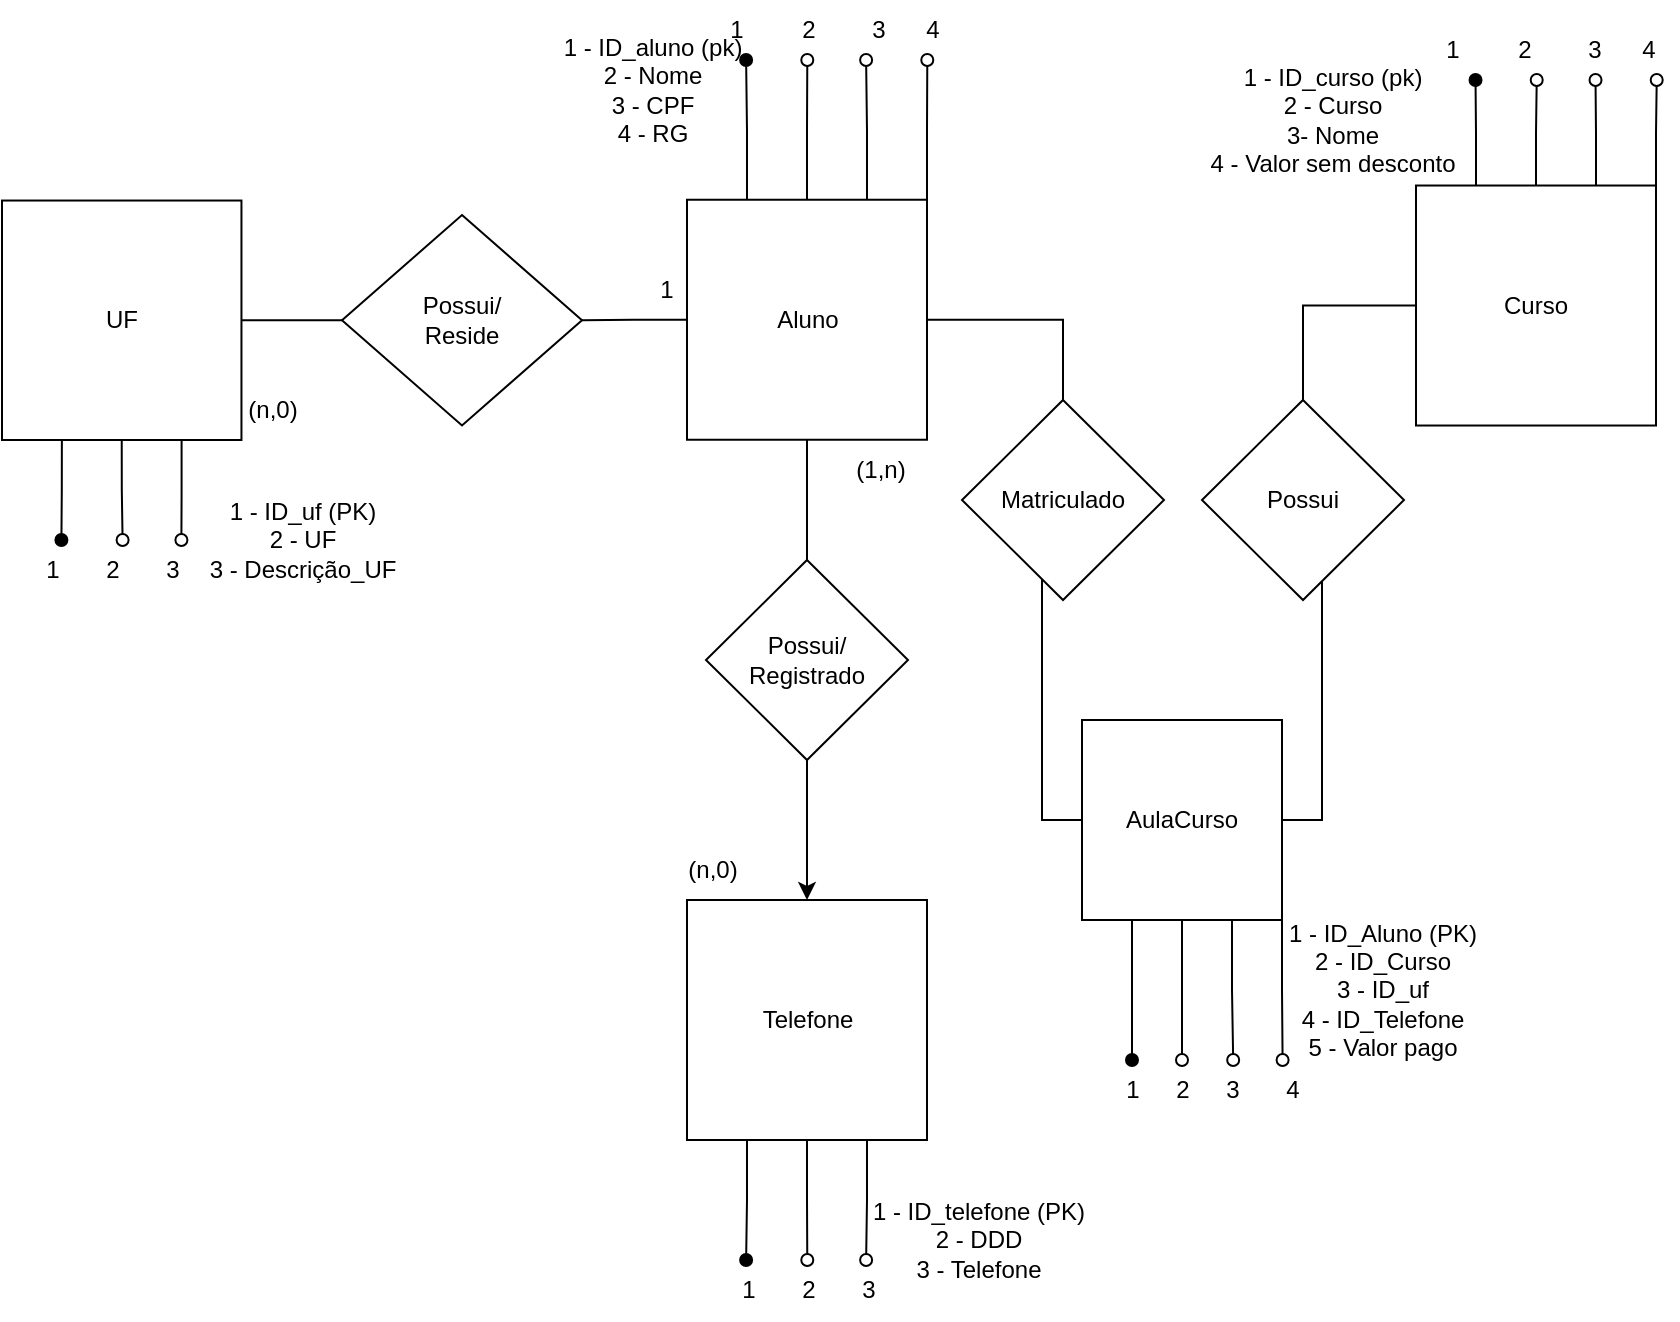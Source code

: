<mxfile version="24.5.1" type="device">
  <diagram name="Página-1" id="0b5AYIkzC8_QMkumT-rN">
    <mxGraphModel dx="733" dy="390" grid="1" gridSize="10" guides="1" tooltips="1" connect="1" arrows="1" fold="1" page="1" pageScale="1" pageWidth="827" pageHeight="1169" background="none" math="0" shadow="0">
      <root>
        <mxCell id="0" />
        <mxCell id="1" parent="0" />
        <mxCell id="qLEWq0a-xV5MWn0V5xx0-21" style="edgeStyle=orthogonalEdgeStyle;rounded=0;orthogonalLoop=1;jettySize=auto;html=1;entryX=1;entryY=0.5;entryDx=0;entryDy=0;endArrow=none;endFill=0;" edge="1" parent="1" source="qLEWq0a-xV5MWn0V5xx0-23" target="qLEWq0a-xV5MWn0V5xx0-5">
          <mxGeometry relative="1" as="geometry" />
        </mxCell>
        <mxCell id="qLEWq0a-xV5MWn0V5xx0-65" style="edgeStyle=orthogonalEdgeStyle;rounded=0;orthogonalLoop=1;jettySize=auto;html=1;exitX=0.25;exitY=0;exitDx=0;exitDy=0;endArrow=oval;endFill=1;" edge="1" parent="1" source="qLEWq0a-xV5MWn0V5xx0-1">
          <mxGeometry relative="1" as="geometry">
            <mxPoint x="372.059" y="90" as="targetPoint" />
          </mxGeometry>
        </mxCell>
        <mxCell id="qLEWq0a-xV5MWn0V5xx0-66" style="edgeStyle=orthogonalEdgeStyle;rounded=0;orthogonalLoop=1;jettySize=auto;html=1;exitX=0.5;exitY=0;exitDx=0;exitDy=0;endArrow=oval;endFill=0;" edge="1" parent="1" source="qLEWq0a-xV5MWn0V5xx0-1">
          <mxGeometry relative="1" as="geometry">
            <mxPoint x="402.647" y="90" as="targetPoint" />
          </mxGeometry>
        </mxCell>
        <mxCell id="qLEWq0a-xV5MWn0V5xx0-67" style="edgeStyle=orthogonalEdgeStyle;rounded=0;orthogonalLoop=1;jettySize=auto;html=1;exitX=0.75;exitY=0;exitDx=0;exitDy=0;endArrow=oval;endFill=0;" edge="1" parent="1" source="qLEWq0a-xV5MWn0V5xx0-1">
          <mxGeometry relative="1" as="geometry">
            <mxPoint x="432.059" y="90" as="targetPoint" />
          </mxGeometry>
        </mxCell>
        <mxCell id="qLEWq0a-xV5MWn0V5xx0-78" style="edgeStyle=orthogonalEdgeStyle;rounded=0;orthogonalLoop=1;jettySize=auto;html=1;exitX=1;exitY=0;exitDx=0;exitDy=0;endArrow=oval;endFill=0;" edge="1" parent="1" source="qLEWq0a-xV5MWn0V5xx0-1">
          <mxGeometry relative="1" as="geometry">
            <mxPoint x="462.647" y="90" as="targetPoint" />
          </mxGeometry>
        </mxCell>
        <mxCell id="qLEWq0a-xV5MWn0V5xx0-1" value="Aluno" style="whiteSpace=wrap;html=1;aspect=fixed;" vertex="1" parent="1">
          <mxGeometry x="342.5" y="159.87" width="120" height="120" as="geometry" />
        </mxCell>
        <mxCell id="qLEWq0a-xV5MWn0V5xx0-79" style="edgeStyle=orthogonalEdgeStyle;rounded=0;orthogonalLoop=1;jettySize=auto;html=1;exitX=0.25;exitY=0;exitDx=0;exitDy=0;endArrow=oval;endFill=1;" edge="1" parent="1" source="qLEWq0a-xV5MWn0V5xx0-3">
          <mxGeometry relative="1" as="geometry">
            <mxPoint x="736.765" y="100" as="targetPoint" />
          </mxGeometry>
        </mxCell>
        <mxCell id="qLEWq0a-xV5MWn0V5xx0-80" style="edgeStyle=orthogonalEdgeStyle;rounded=0;orthogonalLoop=1;jettySize=auto;html=1;exitX=0.5;exitY=0;exitDx=0;exitDy=0;endArrow=oval;endFill=0;" edge="1" parent="1" source="qLEWq0a-xV5MWn0V5xx0-3">
          <mxGeometry relative="1" as="geometry">
            <mxPoint x="767.353" y="100" as="targetPoint" />
          </mxGeometry>
        </mxCell>
        <mxCell id="qLEWq0a-xV5MWn0V5xx0-81" style="edgeStyle=orthogonalEdgeStyle;rounded=0;orthogonalLoop=1;jettySize=auto;html=1;exitX=0.75;exitY=0;exitDx=0;exitDy=0;endArrow=oval;endFill=0;" edge="1" parent="1" source="qLEWq0a-xV5MWn0V5xx0-3">
          <mxGeometry relative="1" as="geometry">
            <mxPoint x="796.765" y="100" as="targetPoint" />
          </mxGeometry>
        </mxCell>
        <mxCell id="qLEWq0a-xV5MWn0V5xx0-83" style="edgeStyle=orthogonalEdgeStyle;rounded=0;orthogonalLoop=1;jettySize=auto;html=1;exitX=1;exitY=0;exitDx=0;exitDy=0;endArrow=oval;endFill=0;" edge="1" parent="1" source="qLEWq0a-xV5MWn0V5xx0-3">
          <mxGeometry relative="1" as="geometry">
            <mxPoint x="827.353" y="100" as="targetPoint" />
          </mxGeometry>
        </mxCell>
        <mxCell id="qLEWq0a-xV5MWn0V5xx0-3" value="Curso" style="whiteSpace=wrap;html=1;aspect=fixed;" vertex="1" parent="1">
          <mxGeometry x="707" y="152.76" width="120" height="120" as="geometry" />
        </mxCell>
        <mxCell id="qLEWq0a-xV5MWn0V5xx0-75" style="edgeStyle=orthogonalEdgeStyle;rounded=0;orthogonalLoop=1;jettySize=auto;html=1;exitX=0.25;exitY=1;exitDx=0;exitDy=0;endArrow=oval;endFill=1;" edge="1" parent="1" source="qLEWq0a-xV5MWn0V5xx0-4">
          <mxGeometry relative="1" as="geometry">
            <mxPoint x="372.059" y="690" as="targetPoint" />
          </mxGeometry>
        </mxCell>
        <mxCell id="qLEWq0a-xV5MWn0V5xx0-76" style="edgeStyle=orthogonalEdgeStyle;rounded=0;orthogonalLoop=1;jettySize=auto;html=1;exitX=0.5;exitY=1;exitDx=0;exitDy=0;endArrow=oval;endFill=0;" edge="1" parent="1" source="qLEWq0a-xV5MWn0V5xx0-4">
          <mxGeometry relative="1" as="geometry">
            <mxPoint x="402.647" y="690" as="targetPoint" />
          </mxGeometry>
        </mxCell>
        <mxCell id="qLEWq0a-xV5MWn0V5xx0-77" style="edgeStyle=orthogonalEdgeStyle;rounded=0;orthogonalLoop=1;jettySize=auto;html=1;exitX=0.75;exitY=1;exitDx=0;exitDy=0;endArrow=oval;endFill=0;" edge="1" parent="1" source="qLEWq0a-xV5MWn0V5xx0-4">
          <mxGeometry relative="1" as="geometry">
            <mxPoint x="432.059" y="690" as="targetPoint" />
          </mxGeometry>
        </mxCell>
        <mxCell id="qLEWq0a-xV5MWn0V5xx0-4" value="Telefone" style="whiteSpace=wrap;html=1;aspect=fixed;" vertex="1" parent="1">
          <mxGeometry x="342.5" y="510" width="120" height="120" as="geometry" />
        </mxCell>
        <mxCell id="qLEWq0a-xV5MWn0V5xx0-59" style="edgeStyle=orthogonalEdgeStyle;rounded=0;orthogonalLoop=1;jettySize=auto;html=1;exitX=0.25;exitY=1;exitDx=0;exitDy=0;endArrow=oval;endFill=1;" edge="1" parent="1" source="qLEWq0a-xV5MWn0V5xx0-5">
          <mxGeometry relative="1" as="geometry">
            <mxPoint x="29.706" y="330" as="targetPoint" />
          </mxGeometry>
        </mxCell>
        <mxCell id="qLEWq0a-xV5MWn0V5xx0-60" style="edgeStyle=orthogonalEdgeStyle;rounded=0;orthogonalLoop=1;jettySize=auto;html=1;exitX=0.5;exitY=1;exitDx=0;exitDy=0;endArrow=oval;endFill=0;" edge="1" parent="1" source="qLEWq0a-xV5MWn0V5xx0-5">
          <mxGeometry relative="1" as="geometry">
            <mxPoint x="60.294" y="330" as="targetPoint" />
          </mxGeometry>
        </mxCell>
        <mxCell id="qLEWq0a-xV5MWn0V5xx0-61" style="edgeStyle=orthogonalEdgeStyle;rounded=0;orthogonalLoop=1;jettySize=auto;html=1;exitX=0.75;exitY=1;exitDx=0;exitDy=0;endArrow=oval;endFill=0;" edge="1" parent="1" source="qLEWq0a-xV5MWn0V5xx0-5">
          <mxGeometry relative="1" as="geometry">
            <mxPoint x="89.706" y="330" as="targetPoint" />
          </mxGeometry>
        </mxCell>
        <mxCell id="qLEWq0a-xV5MWn0V5xx0-5" value="UF" style="whiteSpace=wrap;html=1;aspect=fixed;" vertex="1" parent="1">
          <mxGeometry y="160.27" width="119.73" height="119.73" as="geometry" />
        </mxCell>
        <mxCell id="qLEWq0a-xV5MWn0V5xx0-7" value="(1,n)" style="text;html=1;align=center;verticalAlign=middle;resizable=0;points=[];autosize=1;strokeColor=none;fillColor=none;" vertex="1" parent="1">
          <mxGeometry x="414" y="280" width="50" height="30" as="geometry" />
        </mxCell>
        <mxCell id="qLEWq0a-xV5MWn0V5xx0-8" value="(n,0)" style="text;html=1;align=center;verticalAlign=middle;resizable=0;points=[];autosize=1;strokeColor=none;fillColor=none;" vertex="1" parent="1">
          <mxGeometry x="330" y="480" width="50" height="30" as="geometry" />
        </mxCell>
        <mxCell id="qLEWq0a-xV5MWn0V5xx0-28" style="edgeStyle=orthogonalEdgeStyle;rounded=0;orthogonalLoop=1;jettySize=auto;html=1;entryX=0.5;entryY=1;entryDx=0;entryDy=0;endArrow=none;endFill=0;" edge="1" parent="1" source="qLEWq0a-xV5MWn0V5xx0-20" target="qLEWq0a-xV5MWn0V5xx0-1">
          <mxGeometry relative="1" as="geometry" />
        </mxCell>
        <mxCell id="qLEWq0a-xV5MWn0V5xx0-29" style="edgeStyle=orthogonalEdgeStyle;rounded=0;orthogonalLoop=1;jettySize=auto;html=1;" edge="1" parent="1" source="qLEWq0a-xV5MWn0V5xx0-20" target="qLEWq0a-xV5MWn0V5xx0-4">
          <mxGeometry relative="1" as="geometry" />
        </mxCell>
        <mxCell id="qLEWq0a-xV5MWn0V5xx0-20" value="Possui/&lt;div&gt;Registrado&lt;/div&gt;" style="rhombus;whiteSpace=wrap;html=1;" vertex="1" parent="1">
          <mxGeometry x="352" y="340" width="101" height="100" as="geometry" />
        </mxCell>
        <mxCell id="qLEWq0a-xV5MWn0V5xx0-24" value="" style="edgeStyle=orthogonalEdgeStyle;rounded=0;orthogonalLoop=1;jettySize=auto;html=1;entryX=1;entryY=0.5;entryDx=0;entryDy=0;endArrow=none;endFill=0;" edge="1" parent="1" source="qLEWq0a-xV5MWn0V5xx0-1" target="qLEWq0a-xV5MWn0V5xx0-23">
          <mxGeometry relative="1" as="geometry">
            <mxPoint x="335" y="210" as="sourcePoint" />
            <mxPoint x="150" y="210" as="targetPoint" />
          </mxGeometry>
        </mxCell>
        <mxCell id="qLEWq0a-xV5MWn0V5xx0-23" value="&lt;div&gt;&lt;span style=&quot;background-color: initial;&quot;&gt;Possui/&lt;/span&gt;&lt;/div&gt;&lt;div&gt;&lt;span style=&quot;background-color: initial;&quot;&gt;Reside&lt;/span&gt;&lt;br&gt;&lt;/div&gt;" style="rhombus;whiteSpace=wrap;html=1;" vertex="1" parent="1">
          <mxGeometry x="170" y="167.5" width="120" height="105.26" as="geometry" />
        </mxCell>
        <mxCell id="qLEWq0a-xV5MWn0V5xx0-25" value="1" style="text;html=1;align=center;verticalAlign=middle;resizable=0;points=[];autosize=1;strokeColor=none;fillColor=none;" vertex="1" parent="1">
          <mxGeometry x="317" y="190" width="30" height="30" as="geometry" />
        </mxCell>
        <mxCell id="qLEWq0a-xV5MWn0V5xx0-26" value="(n,0)" style="text;html=1;align=center;verticalAlign=middle;resizable=0;points=[];autosize=1;strokeColor=none;fillColor=none;" vertex="1" parent="1">
          <mxGeometry x="110" y="250" width="50" height="30" as="geometry" />
        </mxCell>
        <mxCell id="qLEWq0a-xV5MWn0V5xx0-85" style="edgeStyle=orthogonalEdgeStyle;rounded=0;orthogonalLoop=1;jettySize=auto;html=1;exitX=0.25;exitY=1;exitDx=0;exitDy=0;endArrow=oval;endFill=1;" edge="1" parent="1" source="qLEWq0a-xV5MWn0V5xx0-39">
          <mxGeometry relative="1" as="geometry">
            <mxPoint x="565" y="590" as="targetPoint" />
          </mxGeometry>
        </mxCell>
        <mxCell id="qLEWq0a-xV5MWn0V5xx0-86" style="edgeStyle=orthogonalEdgeStyle;rounded=0;orthogonalLoop=1;jettySize=auto;html=1;exitX=0.5;exitY=1;exitDx=0;exitDy=0;endArrow=oval;endFill=0;" edge="1" parent="1" source="qLEWq0a-xV5MWn0V5xx0-39">
          <mxGeometry relative="1" as="geometry">
            <mxPoint x="590" y="590" as="targetPoint" />
          </mxGeometry>
        </mxCell>
        <mxCell id="qLEWq0a-xV5MWn0V5xx0-87" style="edgeStyle=orthogonalEdgeStyle;rounded=0;orthogonalLoop=1;jettySize=auto;html=1;exitX=0.75;exitY=1;exitDx=0;exitDy=0;endArrow=oval;endFill=0;" edge="1" parent="1" source="qLEWq0a-xV5MWn0V5xx0-39">
          <mxGeometry relative="1" as="geometry">
            <mxPoint x="615.588" y="590" as="targetPoint" />
            <Array as="points">
              <mxPoint x="615" y="555" />
            </Array>
          </mxGeometry>
        </mxCell>
        <mxCell id="qLEWq0a-xV5MWn0V5xx0-88" style="edgeStyle=orthogonalEdgeStyle;rounded=0;orthogonalLoop=1;jettySize=auto;html=1;exitX=1;exitY=1;exitDx=0;exitDy=0;endArrow=oval;endFill=0;" edge="1" parent="1" source="qLEWq0a-xV5MWn0V5xx0-39">
          <mxGeometry relative="1" as="geometry">
            <mxPoint x="640.294" y="590" as="targetPoint" />
          </mxGeometry>
        </mxCell>
        <mxCell id="qLEWq0a-xV5MWn0V5xx0-39" value="AulaCurso" style="whiteSpace=wrap;html=1;aspect=fixed;" vertex="1" parent="1">
          <mxGeometry x="540" y="420" width="100" height="100" as="geometry" />
        </mxCell>
        <mxCell id="qLEWq0a-xV5MWn0V5xx0-47" style="edgeStyle=orthogonalEdgeStyle;rounded=0;orthogonalLoop=1;jettySize=auto;html=1;entryX=1;entryY=0.5;entryDx=0;entryDy=0;endArrow=none;endFill=0;exitX=0.5;exitY=0;exitDx=0;exitDy=0;" edge="1" parent="1" source="qLEWq0a-xV5MWn0V5xx0-45" target="qLEWq0a-xV5MWn0V5xx0-1">
          <mxGeometry relative="1" as="geometry" />
        </mxCell>
        <mxCell id="qLEWq0a-xV5MWn0V5xx0-56" style="edgeStyle=orthogonalEdgeStyle;rounded=0;orthogonalLoop=1;jettySize=auto;html=1;entryX=0;entryY=0.5;entryDx=0;entryDy=0;endArrow=none;endFill=0;" edge="1" parent="1" source="qLEWq0a-xV5MWn0V5xx0-45" target="qLEWq0a-xV5MWn0V5xx0-39">
          <mxGeometry relative="1" as="geometry">
            <Array as="points">
              <mxPoint x="520" y="470" />
            </Array>
          </mxGeometry>
        </mxCell>
        <mxCell id="qLEWq0a-xV5MWn0V5xx0-45" value="Matriculado" style="rhombus;whiteSpace=wrap;html=1;" vertex="1" parent="1">
          <mxGeometry x="480" y="260" width="101" height="100" as="geometry" />
        </mxCell>
        <mxCell id="qLEWq0a-xV5MWn0V5xx0-48" style="edgeStyle=orthogonalEdgeStyle;rounded=0;orthogonalLoop=1;jettySize=auto;html=1;entryX=0;entryY=0.5;entryDx=0;entryDy=0;endArrow=none;endFill=0;exitX=0.5;exitY=0;exitDx=0;exitDy=0;" edge="1" parent="1" source="qLEWq0a-xV5MWn0V5xx0-46" target="qLEWq0a-xV5MWn0V5xx0-3">
          <mxGeometry relative="1" as="geometry" />
        </mxCell>
        <mxCell id="qLEWq0a-xV5MWn0V5xx0-46" value="Possui" style="rhombus;whiteSpace=wrap;html=1;" vertex="1" parent="1">
          <mxGeometry x="600" y="260" width="101" height="100" as="geometry" />
        </mxCell>
        <mxCell id="qLEWq0a-xV5MWn0V5xx0-55" style="edgeStyle=orthogonalEdgeStyle;rounded=0;orthogonalLoop=1;jettySize=auto;html=1;entryX=1;entryY=0.5;entryDx=0;entryDy=0;endArrow=none;endFill=0;" edge="1" parent="1" source="qLEWq0a-xV5MWn0V5xx0-46" target="qLEWq0a-xV5MWn0V5xx0-39">
          <mxGeometry relative="1" as="geometry">
            <Array as="points">
              <mxPoint x="660" y="470" />
            </Array>
          </mxGeometry>
        </mxCell>
        <mxCell id="qLEWq0a-xV5MWn0V5xx0-62" value="1" style="text;html=1;align=center;verticalAlign=middle;resizable=0;points=[];autosize=1;strokeColor=none;fillColor=none;" vertex="1" parent="1">
          <mxGeometry x="10" y="330" width="30" height="30" as="geometry" />
        </mxCell>
        <mxCell id="qLEWq0a-xV5MWn0V5xx0-63" value="2" style="text;html=1;align=center;verticalAlign=middle;resizable=0;points=[];autosize=1;strokeColor=none;fillColor=none;" vertex="1" parent="1">
          <mxGeometry x="40" y="330" width="30" height="30" as="geometry" />
        </mxCell>
        <mxCell id="qLEWq0a-xV5MWn0V5xx0-64" value="3" style="text;html=1;align=center;verticalAlign=middle;resizable=0;points=[];autosize=1;strokeColor=none;fillColor=none;" vertex="1" parent="1">
          <mxGeometry x="70" y="330" width="30" height="30" as="geometry" />
        </mxCell>
        <mxCell id="qLEWq0a-xV5MWn0V5xx0-68" value="1" style="text;html=1;align=center;verticalAlign=middle;resizable=0;points=[];autosize=1;strokeColor=none;fillColor=none;" vertex="1" parent="1">
          <mxGeometry x="352" y="60" width="30" height="30" as="geometry" />
        </mxCell>
        <mxCell id="qLEWq0a-xV5MWn0V5xx0-69" value="2" style="text;html=1;align=center;verticalAlign=middle;resizable=0;points=[];autosize=1;strokeColor=none;fillColor=none;" vertex="1" parent="1">
          <mxGeometry x="387.5" y="60" width="30" height="30" as="geometry" />
        </mxCell>
        <mxCell id="qLEWq0a-xV5MWn0V5xx0-70" value="3" style="text;html=1;align=center;verticalAlign=middle;resizable=0;points=[];autosize=1;strokeColor=none;fillColor=none;" vertex="1" parent="1">
          <mxGeometry x="423" y="60" width="30" height="30" as="geometry" />
        </mxCell>
        <mxCell id="qLEWq0a-xV5MWn0V5xx0-89" value="1" style="text;html=1;align=center;verticalAlign=middle;resizable=0;points=[];autosize=1;strokeColor=none;fillColor=none;" vertex="1" parent="1">
          <mxGeometry x="357.5" y="690" width="30" height="30" as="geometry" />
        </mxCell>
        <mxCell id="qLEWq0a-xV5MWn0V5xx0-90" value="2" style="text;html=1;align=center;verticalAlign=middle;resizable=0;points=[];autosize=1;strokeColor=none;fillColor=none;" vertex="1" parent="1">
          <mxGeometry x="387.5" y="690" width="30" height="30" as="geometry" />
        </mxCell>
        <mxCell id="qLEWq0a-xV5MWn0V5xx0-91" value="3" style="text;html=1;align=center;verticalAlign=middle;resizable=0;points=[];autosize=1;strokeColor=none;fillColor=none;" vertex="1" parent="1">
          <mxGeometry x="417.5" y="690" width="30" height="30" as="geometry" />
        </mxCell>
        <mxCell id="qLEWq0a-xV5MWn0V5xx0-92" value="1" style="text;html=1;align=center;verticalAlign=middle;resizable=0;points=[];autosize=1;strokeColor=none;fillColor=none;" vertex="1" parent="1">
          <mxGeometry x="550" y="590" width="30" height="30" as="geometry" />
        </mxCell>
        <mxCell id="qLEWq0a-xV5MWn0V5xx0-93" value="2" style="text;html=1;align=center;verticalAlign=middle;resizable=0;points=[];autosize=1;strokeColor=none;fillColor=none;" vertex="1" parent="1">
          <mxGeometry x="575" y="590" width="30" height="30" as="geometry" />
        </mxCell>
        <mxCell id="qLEWq0a-xV5MWn0V5xx0-94" value="3" style="text;html=1;align=center;verticalAlign=middle;resizable=0;points=[];autosize=1;strokeColor=none;fillColor=none;" vertex="1" parent="1">
          <mxGeometry x="600" y="590" width="30" height="30" as="geometry" />
        </mxCell>
        <mxCell id="qLEWq0a-xV5MWn0V5xx0-95" value="4" style="text;html=1;align=center;verticalAlign=middle;resizable=0;points=[];autosize=1;strokeColor=none;fillColor=none;" vertex="1" parent="1">
          <mxGeometry x="630" y="590" width="30" height="30" as="geometry" />
        </mxCell>
        <mxCell id="qLEWq0a-xV5MWn0V5xx0-100" value="4" style="text;html=1;align=center;verticalAlign=middle;resizable=0;points=[];autosize=1;strokeColor=none;fillColor=none;" vertex="1" parent="1">
          <mxGeometry x="450" y="60" width="30" height="30" as="geometry" />
        </mxCell>
        <mxCell id="qLEWq0a-xV5MWn0V5xx0-101" value="1" style="text;html=1;align=center;verticalAlign=middle;resizable=0;points=[];autosize=1;strokeColor=none;fillColor=none;" vertex="1" parent="1">
          <mxGeometry x="710" y="70" width="30" height="30" as="geometry" />
        </mxCell>
        <mxCell id="qLEWq0a-xV5MWn0V5xx0-102" value="2" style="text;html=1;align=center;verticalAlign=middle;resizable=0;points=[];autosize=1;strokeColor=none;fillColor=none;" vertex="1" parent="1">
          <mxGeometry x="745.5" y="70" width="30" height="30" as="geometry" />
        </mxCell>
        <mxCell id="qLEWq0a-xV5MWn0V5xx0-103" value="3" style="text;html=1;align=center;verticalAlign=middle;resizable=0;points=[];autosize=1;strokeColor=none;fillColor=none;" vertex="1" parent="1">
          <mxGeometry x="781" y="70" width="30" height="30" as="geometry" />
        </mxCell>
        <mxCell id="qLEWq0a-xV5MWn0V5xx0-104" value="4" style="text;html=1;align=center;verticalAlign=middle;resizable=0;points=[];autosize=1;strokeColor=none;fillColor=none;" vertex="1" parent="1">
          <mxGeometry x="808" y="70" width="30" height="30" as="geometry" />
        </mxCell>
        <mxCell id="qLEWq0a-xV5MWn0V5xx0-105" value="1 - ID_curso (pk)&lt;div&gt;2 - Curso&lt;br&gt;&lt;div&gt;3- Nome&lt;/div&gt;&lt;div&gt;4 - Valor sem desconto&lt;/div&gt;&lt;/div&gt;" style="text;html=1;align=center;verticalAlign=middle;resizable=0;points=[];autosize=1;strokeColor=none;fillColor=none;" vertex="1" parent="1">
          <mxGeometry x="590" y="85" width="150" height="70" as="geometry" />
        </mxCell>
        <mxCell id="qLEWq0a-xV5MWn0V5xx0-106" value="1 - ID_aluno (pk)&lt;div&gt;2 - Nome&lt;/div&gt;&lt;div&gt;3 - CPF&lt;/div&gt;&lt;div&gt;4 - RG&lt;/div&gt;" style="text;html=1;align=center;verticalAlign=middle;resizable=0;points=[];autosize=1;strokeColor=none;fillColor=none;" vertex="1" parent="1">
          <mxGeometry x="270" y="70" width="110" height="70" as="geometry" />
        </mxCell>
        <mxCell id="qLEWq0a-xV5MWn0V5xx0-107" value="1 - ID_uf (PK)&lt;div&gt;2 - UF&lt;/div&gt;&lt;div&gt;3 - Descrição_UF&lt;/div&gt;" style="text;html=1;align=center;verticalAlign=middle;resizable=0;points=[];autosize=1;strokeColor=none;fillColor=none;" vertex="1" parent="1">
          <mxGeometry x="90" y="300" width="120" height="60" as="geometry" />
        </mxCell>
        <mxCell id="qLEWq0a-xV5MWn0V5xx0-108" value="1 - ID_telefone (PK)&lt;div&gt;2 - DDD&lt;/div&gt;&lt;div&gt;3 - Telefone&lt;/div&gt;" style="text;html=1;align=center;verticalAlign=middle;resizable=0;points=[];autosize=1;strokeColor=none;fillColor=none;" vertex="1" parent="1">
          <mxGeometry x="423" y="650" width="130" height="60" as="geometry" />
        </mxCell>
        <mxCell id="qLEWq0a-xV5MWn0V5xx0-109" value="1 - ID_Aluno (PK)&lt;div&gt;2 - ID_Curso&lt;/div&gt;&lt;div&gt;3 - ID_uf&lt;/div&gt;&lt;div&gt;4 - ID_Telefone&lt;/div&gt;&lt;div&gt;5 - Valor pago&lt;/div&gt;" style="text;html=1;align=center;verticalAlign=middle;resizable=0;points=[];autosize=1;strokeColor=none;fillColor=none;" vertex="1" parent="1">
          <mxGeometry x="630" y="510" width="120" height="90" as="geometry" />
        </mxCell>
      </root>
    </mxGraphModel>
  </diagram>
</mxfile>

